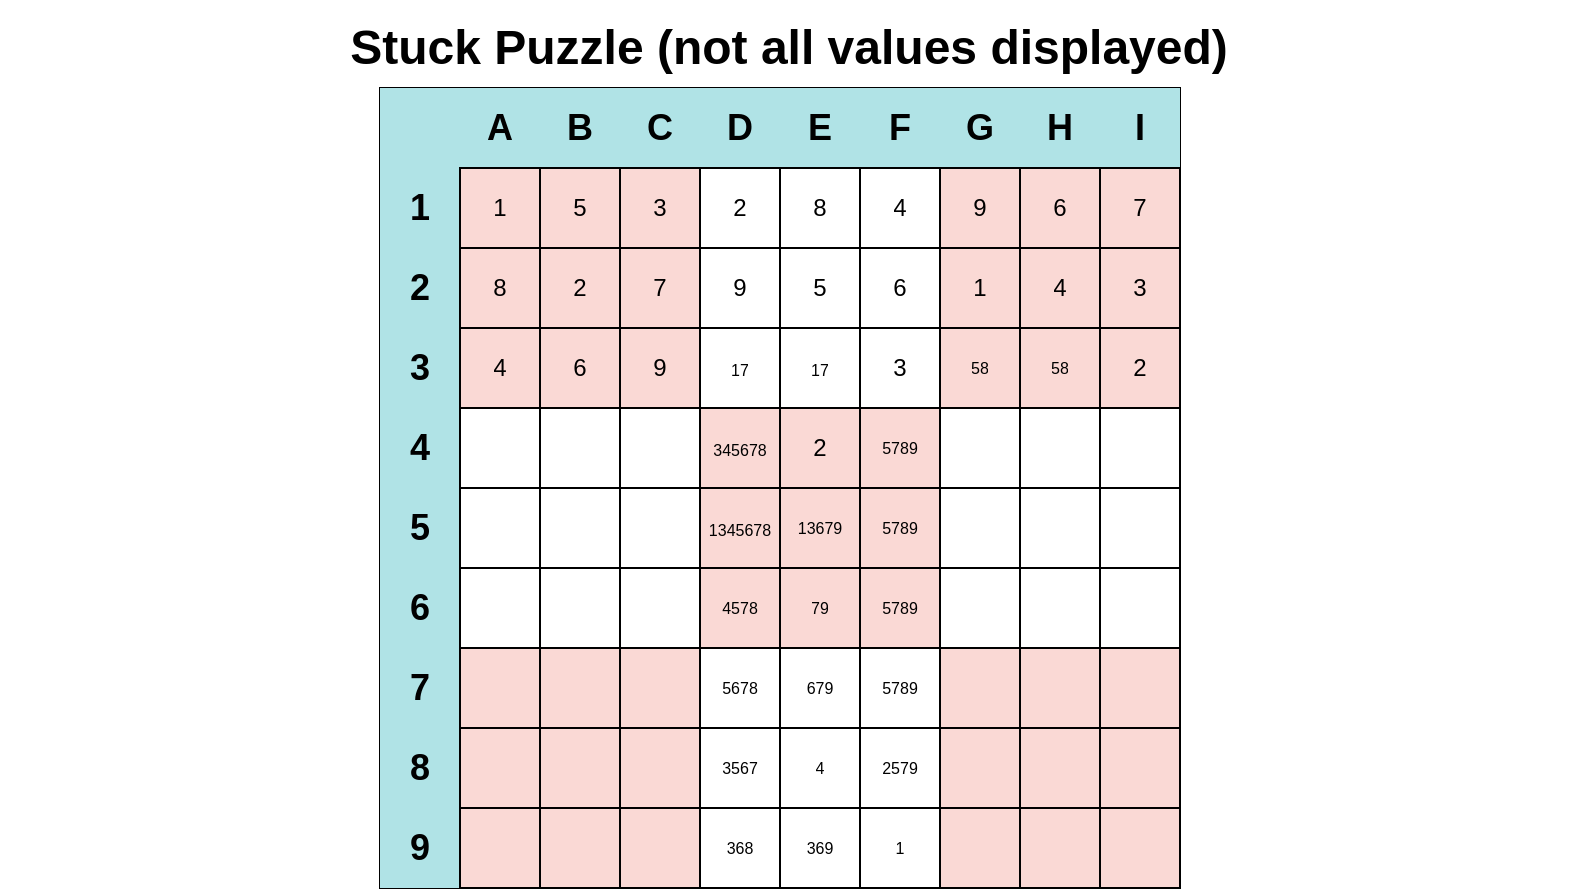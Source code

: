 <mxfile version="14.2.7" type="github">
  <diagram name="Page-1" id="bd83a815-5ea8-2e97-e5ec-87c9f400f2fa">
    <mxGraphModel dx="3368.5" dy="1064" grid="0" gridSize="10" guides="1" tooltips="1" connect="1" arrows="1" fold="1" page="1" pageScale="1.5" pageWidth="1169" pageHeight="826" background="#ffffff" math="0" shadow="0">
      <root>
        <mxCell id="0" style=";html=1;" />
        <mxCell id="1" style=";html=1;" parent="0" />
        <mxCell id="1516e18e63f93b96-3" value="Stuck Puzzle (not all values displayed)" style="text;strokeColor=none;fillColor=none;html=1;fontSize=24;fontStyle=1;verticalAlign=middle;align=center;rounded=0;shadow=1;" parent="1" vertex="1">
          <mxGeometry x="-148" y="73" width="780" height="40" as="geometry" />
        </mxCell>
        <mxCell id="Im4FhcCXqjplq8VreH-y-1" value="" style="shape=table;html=1;whiteSpace=wrap;startSize=0;container=1;collapsible=0;childLayout=tableLayout;aspect=fixed;rowLines=1;columnLines=1;" vertex="1" parent="1">
          <mxGeometry x="38" y="113" width="400" height="400" as="geometry" />
        </mxCell>
        <mxCell id="Im4FhcCXqjplq8VreH-y-2" value="" style="shape=partialRectangle;html=1;whiteSpace=wrap;collapsible=0;dropTarget=0;pointerEvents=0;fillColor=none;top=0;left=0;bottom=0;right=0;points=[[0,0.5],[1,0.5]];portConstraint=eastwest;" vertex="1" parent="Im4FhcCXqjplq8VreH-y-1">
          <mxGeometry width="400" height="40" as="geometry" />
        </mxCell>
        <mxCell id="Im4FhcCXqjplq8VreH-y-3" value="" style="shape=partialRectangle;html=1;whiteSpace=wrap;connectable=0;overflow=hidden;fillColor=#b0e3e6;top=0;left=0;bottom=0;right=0;strokeColor=#0e8088;fontStyle=1;fontSize=18;" vertex="1" parent="Im4FhcCXqjplq8VreH-y-2">
          <mxGeometry width="40" height="40" as="geometry" />
        </mxCell>
        <mxCell id="Im4FhcCXqjplq8VreH-y-4" value="A" style="shape=partialRectangle;html=1;whiteSpace=wrap;connectable=0;overflow=hidden;fillColor=#b0e3e6;top=0;left=0;bottom=0;right=0;strokeColor=#0e8088;fontStyle=1;fontSize=18;" vertex="1" parent="Im4FhcCXqjplq8VreH-y-2">
          <mxGeometry x="40" width="40" height="40" as="geometry" />
        </mxCell>
        <mxCell id="Im4FhcCXqjplq8VreH-y-5" value="B" style="shape=partialRectangle;html=1;whiteSpace=wrap;connectable=0;overflow=hidden;fillColor=#b0e3e6;top=0;left=0;bottom=0;right=0;strokeColor=#0e8088;fontStyle=1;fontSize=18;" vertex="1" parent="Im4FhcCXqjplq8VreH-y-2">
          <mxGeometry x="80" width="40" height="40" as="geometry" />
        </mxCell>
        <mxCell id="Im4FhcCXqjplq8VreH-y-6" value="C" style="shape=partialRectangle;html=1;whiteSpace=wrap;connectable=0;overflow=hidden;fillColor=#b0e3e6;top=0;left=0;bottom=0;right=0;strokeColor=#0e8088;fontStyle=1;fontSize=18;" vertex="1" parent="Im4FhcCXqjplq8VreH-y-2">
          <mxGeometry x="120" width="40" height="40" as="geometry" />
        </mxCell>
        <mxCell id="Im4FhcCXqjplq8VreH-y-7" value="D" style="shape=partialRectangle;html=1;whiteSpace=wrap;connectable=0;overflow=hidden;fillColor=#b0e3e6;top=0;left=0;bottom=0;right=0;strokeColor=#0e8088;fontStyle=1;fontSize=18;" vertex="1" parent="Im4FhcCXqjplq8VreH-y-2">
          <mxGeometry x="160" width="40" height="40" as="geometry" />
        </mxCell>
        <mxCell id="Im4FhcCXqjplq8VreH-y-8" value="E" style="shape=partialRectangle;html=1;whiteSpace=wrap;connectable=0;overflow=hidden;fillColor=#b0e3e6;top=0;left=0;bottom=0;right=0;strokeColor=#0e8088;fontStyle=1;fontSize=18;" vertex="1" parent="Im4FhcCXqjplq8VreH-y-2">
          <mxGeometry x="200" width="40" height="40" as="geometry" />
        </mxCell>
        <mxCell id="Im4FhcCXqjplq8VreH-y-9" value="F" style="shape=partialRectangle;html=1;whiteSpace=wrap;connectable=0;overflow=hidden;fillColor=#b0e3e6;top=0;left=0;bottom=0;right=0;strokeColor=#0e8088;fontStyle=1;fontSize=18;" vertex="1" parent="Im4FhcCXqjplq8VreH-y-2">
          <mxGeometry x="240" width="40" height="40" as="geometry" />
        </mxCell>
        <mxCell id="Im4FhcCXqjplq8VreH-y-10" value="G" style="shape=partialRectangle;html=1;whiteSpace=wrap;connectable=0;overflow=hidden;fillColor=#b0e3e6;top=0;left=0;bottom=0;right=0;strokeColor=#0e8088;fontStyle=1;fontSize=18;" vertex="1" parent="Im4FhcCXqjplq8VreH-y-2">
          <mxGeometry x="280" width="40" height="40" as="geometry" />
        </mxCell>
        <mxCell id="Im4FhcCXqjplq8VreH-y-11" value="H" style="shape=partialRectangle;html=1;whiteSpace=wrap;connectable=0;overflow=hidden;fillColor=#b0e3e6;top=0;left=0;bottom=0;right=0;strokeColor=#0e8088;fontStyle=1;fontSize=18;" vertex="1" parent="Im4FhcCXqjplq8VreH-y-2">
          <mxGeometry x="320" width="40" height="40" as="geometry" />
        </mxCell>
        <mxCell id="Im4FhcCXqjplq8VreH-y-12" value="I" style="shape=partialRectangle;html=1;whiteSpace=wrap;connectable=0;overflow=hidden;fillColor=#b0e3e6;top=0;left=0;bottom=0;right=0;strokeColor=#0e8088;fontStyle=1;fontSize=18;" vertex="1" parent="Im4FhcCXqjplq8VreH-y-2">
          <mxGeometry x="360" width="40" height="40" as="geometry" />
        </mxCell>
        <mxCell id="Im4FhcCXqjplq8VreH-y-13" value="" style="shape=partialRectangle;html=1;whiteSpace=wrap;collapsible=0;dropTarget=0;pointerEvents=0;fillColor=none;top=0;left=0;bottom=0;right=0;points=[[0,0.5],[1,0.5]];portConstraint=eastwest;" vertex="1" parent="Im4FhcCXqjplq8VreH-y-1">
          <mxGeometry y="40" width="400" height="40" as="geometry" />
        </mxCell>
        <mxCell id="Im4FhcCXqjplq8VreH-y-14" value="1" style="shape=partialRectangle;html=1;whiteSpace=wrap;connectable=0;overflow=hidden;fillColor=#b0e3e6;top=0;left=0;bottom=0;right=0;strokeColor=#0e8088;fontStyle=1;fontSize=18;" vertex="1" parent="Im4FhcCXqjplq8VreH-y-13">
          <mxGeometry width="40" height="40" as="geometry" />
        </mxCell>
        <mxCell id="Im4FhcCXqjplq8VreH-y-15" value="1" style="shape=partialRectangle;html=1;whiteSpace=wrap;connectable=0;overflow=hidden;fillColor=#fad9d5;top=1;left=1;bottom=1;right=1;" vertex="1" parent="Im4FhcCXqjplq8VreH-y-13">
          <mxGeometry x="40" width="40" height="40" as="geometry" />
        </mxCell>
        <mxCell id="Im4FhcCXqjplq8VreH-y-16" value="5" style="shape=partialRectangle;html=1;whiteSpace=wrap;connectable=0;overflow=hidden;fillColor=#fad9d5;top=1;left=1;bottom=1;right=1;" vertex="1" parent="Im4FhcCXqjplq8VreH-y-13">
          <mxGeometry x="80" width="40" height="40" as="geometry" />
        </mxCell>
        <mxCell id="Im4FhcCXqjplq8VreH-y-17" value="3" style="shape=partialRectangle;html=1;whiteSpace=wrap;connectable=0;overflow=hidden;fillColor=#fad9d5;top=1;left=1;bottom=1;right=1;" vertex="1" parent="Im4FhcCXqjplq8VreH-y-13">
          <mxGeometry x="120" width="40" height="40" as="geometry" />
        </mxCell>
        <mxCell id="Im4FhcCXqjplq8VreH-y-18" value="2" style="shape=partialRectangle;html=1;whiteSpace=wrap;connectable=0;overflow=hidden;fillColor=none;top=1;left=1;bottom=1;right=1;" vertex="1" parent="Im4FhcCXqjplq8VreH-y-13">
          <mxGeometry x="160" width="40" height="40" as="geometry" />
        </mxCell>
        <mxCell id="Im4FhcCXqjplq8VreH-y-19" value="8" style="shape=partialRectangle;html=1;whiteSpace=wrap;connectable=0;overflow=hidden;fillColor=none;top=1;left=1;bottom=1;right=1;" vertex="1" parent="Im4FhcCXqjplq8VreH-y-13">
          <mxGeometry x="200" width="40" height="40" as="geometry" />
        </mxCell>
        <mxCell id="Im4FhcCXqjplq8VreH-y-20" value="4" style="shape=partialRectangle;html=1;whiteSpace=wrap;connectable=0;overflow=hidden;fillColor=none;top=1;left=1;bottom=1;right=1;" vertex="1" parent="Im4FhcCXqjplq8VreH-y-13">
          <mxGeometry x="240" width="40" height="40" as="geometry" />
        </mxCell>
        <mxCell id="Im4FhcCXqjplq8VreH-y-21" value="9" style="shape=partialRectangle;html=1;whiteSpace=wrap;connectable=0;overflow=hidden;fillColor=#fad9d5;top=1;left=1;bottom=1;right=1;perimeterSpacing=2;" vertex="1" parent="Im4FhcCXqjplq8VreH-y-13">
          <mxGeometry x="280" width="40" height="40" as="geometry" />
        </mxCell>
        <mxCell id="Im4FhcCXqjplq8VreH-y-22" value="6" style="shape=partialRectangle;html=1;whiteSpace=wrap;connectable=0;overflow=hidden;fillColor=#fad9d5;top=1;left=1;bottom=1;right=1;" vertex="1" parent="Im4FhcCXqjplq8VreH-y-13">
          <mxGeometry x="320" width="40" height="40" as="geometry" />
        </mxCell>
        <mxCell id="Im4FhcCXqjplq8VreH-y-23" value="7" style="shape=partialRectangle;html=1;whiteSpace=wrap;connectable=0;overflow=hidden;fillColor=#fad9d5;top=1;left=1;bottom=1;right=1;" vertex="1" parent="Im4FhcCXqjplq8VreH-y-13">
          <mxGeometry x="360" width="40" height="40" as="geometry" />
        </mxCell>
        <mxCell id="Im4FhcCXqjplq8VreH-y-24" value="" style="shape=partialRectangle;html=1;whiteSpace=wrap;collapsible=0;dropTarget=0;pointerEvents=0;fillColor=none;top=0;left=0;bottom=0;right=0;points=[[0,0.5],[1,0.5]];portConstraint=eastwest;" vertex="1" parent="Im4FhcCXqjplq8VreH-y-1">
          <mxGeometry y="80" width="400" height="40" as="geometry" />
        </mxCell>
        <mxCell id="Im4FhcCXqjplq8VreH-y-25" value="2" style="shape=partialRectangle;html=1;whiteSpace=wrap;connectable=0;overflow=hidden;fillColor=#b0e3e6;top=0;left=0;bottom=0;right=0;strokeColor=#0e8088;fontStyle=1;fontSize=18;" vertex="1" parent="Im4FhcCXqjplq8VreH-y-24">
          <mxGeometry width="40" height="40" as="geometry" />
        </mxCell>
        <mxCell id="Im4FhcCXqjplq8VreH-y-26" value="8" style="shape=partialRectangle;html=1;whiteSpace=wrap;connectable=0;overflow=hidden;fillColor=#fad9d5;top=1;left=1;bottom=1;right=1;" vertex="1" parent="Im4FhcCXqjplq8VreH-y-24">
          <mxGeometry x="40" width="40" height="40" as="geometry" />
        </mxCell>
        <mxCell id="Im4FhcCXqjplq8VreH-y-27" value="2" style="shape=partialRectangle;html=1;whiteSpace=wrap;connectable=0;overflow=hidden;fillColor=#fad9d5;top=1;left=1;bottom=1;right=1;" vertex="1" parent="Im4FhcCXqjplq8VreH-y-24">
          <mxGeometry x="80" width="40" height="40" as="geometry" />
        </mxCell>
        <mxCell id="Im4FhcCXqjplq8VreH-y-28" value="7" style="shape=partialRectangle;html=1;whiteSpace=wrap;connectable=0;overflow=hidden;fillColor=#fad9d5;top=1;left=1;bottom=1;right=1;" vertex="1" parent="Im4FhcCXqjplq8VreH-y-24">
          <mxGeometry x="120" width="40" height="40" as="geometry" />
        </mxCell>
        <mxCell id="Im4FhcCXqjplq8VreH-y-29" value="9" style="shape=partialRectangle;html=1;whiteSpace=wrap;connectable=0;overflow=hidden;fillColor=none;top=1;left=1;bottom=1;right=1;" vertex="1" parent="Im4FhcCXqjplq8VreH-y-24">
          <mxGeometry x="160" width="40" height="40" as="geometry" />
        </mxCell>
        <mxCell id="Im4FhcCXqjplq8VreH-y-30" value="5" style="shape=partialRectangle;html=1;whiteSpace=wrap;connectable=0;overflow=hidden;fillColor=none;top=1;left=1;bottom=1;right=1;" vertex="1" parent="Im4FhcCXqjplq8VreH-y-24">
          <mxGeometry x="200" width="40" height="40" as="geometry" />
        </mxCell>
        <mxCell id="Im4FhcCXqjplq8VreH-y-31" value="6" style="shape=partialRectangle;html=1;whiteSpace=wrap;connectable=0;overflow=hidden;fillColor=none;top=1;left=1;bottom=1;right=1;" vertex="1" parent="Im4FhcCXqjplq8VreH-y-24">
          <mxGeometry x="240" width="40" height="40" as="geometry" />
        </mxCell>
        <mxCell id="Im4FhcCXqjplq8VreH-y-32" value="1" style="shape=partialRectangle;html=1;whiteSpace=wrap;connectable=0;overflow=hidden;fillColor=#fad9d5;top=1;left=1;bottom=1;right=1;" vertex="1" parent="Im4FhcCXqjplq8VreH-y-24">
          <mxGeometry x="280" width="40" height="40" as="geometry" />
        </mxCell>
        <mxCell id="Im4FhcCXqjplq8VreH-y-33" value="4" style="shape=partialRectangle;html=1;whiteSpace=wrap;connectable=0;overflow=hidden;fillColor=#fad9d5;top=1;left=1;bottom=1;right=1;" vertex="1" parent="Im4FhcCXqjplq8VreH-y-24">
          <mxGeometry x="320" width="40" height="40" as="geometry" />
        </mxCell>
        <mxCell id="Im4FhcCXqjplq8VreH-y-34" value="3" style="shape=partialRectangle;html=1;whiteSpace=wrap;connectable=0;overflow=hidden;fillColor=#fad9d5;top=1;left=1;bottom=1;right=1;" vertex="1" parent="Im4FhcCXqjplq8VreH-y-24">
          <mxGeometry x="360" width="40" height="40" as="geometry" />
        </mxCell>
        <mxCell id="Im4FhcCXqjplq8VreH-y-35" value="" style="shape=partialRectangle;html=1;whiteSpace=wrap;collapsible=0;dropTarget=0;pointerEvents=0;fillColor=none;top=0;left=0;bottom=0;right=0;points=[[0,0.5],[1,0.5]];portConstraint=eastwest;" vertex="1" parent="Im4FhcCXqjplq8VreH-y-1">
          <mxGeometry y="120" width="400" height="40" as="geometry" />
        </mxCell>
        <mxCell id="Im4FhcCXqjplq8VreH-y-36" value="3" style="shape=partialRectangle;html=1;whiteSpace=wrap;connectable=0;overflow=hidden;fillColor=#b0e3e6;top=0;left=0;bottom=0;right=0;strokeColor=#0e8088;fontStyle=1;fontSize=18;" vertex="1" parent="Im4FhcCXqjplq8VreH-y-35">
          <mxGeometry width="40" height="40" as="geometry" />
        </mxCell>
        <mxCell id="Im4FhcCXqjplq8VreH-y-37" value="4" style="shape=partialRectangle;html=1;whiteSpace=wrap;connectable=0;overflow=hidden;fillColor=#fad9d5;top=1;left=1;bottom=1;right=1;" vertex="1" parent="Im4FhcCXqjplq8VreH-y-35">
          <mxGeometry x="40" width="40" height="40" as="geometry" />
        </mxCell>
        <mxCell id="Im4FhcCXqjplq8VreH-y-38" value="6" style="shape=partialRectangle;html=1;whiteSpace=wrap;connectable=0;overflow=hidden;fillColor=#fad9d5;top=1;left=1;bottom=1;right=1;" vertex="1" parent="Im4FhcCXqjplq8VreH-y-35">
          <mxGeometry x="80" width="40" height="40" as="geometry" />
        </mxCell>
        <mxCell id="Im4FhcCXqjplq8VreH-y-39" value="9" style="shape=partialRectangle;html=1;whiteSpace=wrap;connectable=0;overflow=hidden;fillColor=#fad9d5;top=1;left=1;bottom=1;right=1;" vertex="1" parent="Im4FhcCXqjplq8VreH-y-35">
          <mxGeometry x="120" width="40" height="40" as="geometry" />
        </mxCell>
        <mxCell id="Im4FhcCXqjplq8VreH-y-40" value="&lt;font style=&quot;font-size: 8px&quot;&gt;17&lt;/font&gt;" style="shape=partialRectangle;html=1;whiteSpace=wrap;connectable=0;overflow=hidden;fillColor=none;top=1;left=1;bottom=1;right=1;" vertex="1" parent="Im4FhcCXqjplq8VreH-y-35">
          <mxGeometry x="160" width="40" height="40" as="geometry" />
        </mxCell>
        <mxCell id="Im4FhcCXqjplq8VreH-y-41" value="&lt;font style=&quot;font-size: 8px&quot;&gt;17&lt;/font&gt;" style="shape=partialRectangle;html=1;whiteSpace=wrap;connectable=0;overflow=hidden;fillColor=none;top=1;left=1;bottom=1;right=1;" vertex="1" parent="Im4FhcCXqjplq8VreH-y-35">
          <mxGeometry x="200" width="40" height="40" as="geometry" />
        </mxCell>
        <mxCell id="Im4FhcCXqjplq8VreH-y-42" value="3" style="shape=partialRectangle;html=1;whiteSpace=wrap;connectable=0;overflow=hidden;fillColor=none;top=1;left=1;bottom=1;right=1;" vertex="1" parent="Im4FhcCXqjplq8VreH-y-35">
          <mxGeometry x="240" width="40" height="40" as="geometry" />
        </mxCell>
        <mxCell id="Im4FhcCXqjplq8VreH-y-43" value="58" style="shape=partialRectangle;html=1;whiteSpace=wrap;connectable=0;overflow=hidden;fillColor=#fad9d5;top=1;left=1;bottom=1;right=1;fontSize=8;" vertex="1" parent="Im4FhcCXqjplq8VreH-y-35">
          <mxGeometry x="280" width="40" height="40" as="geometry" />
        </mxCell>
        <mxCell id="Im4FhcCXqjplq8VreH-y-44" value="58" style="shape=partialRectangle;html=1;whiteSpace=wrap;connectable=0;overflow=hidden;fillColor=#fad9d5;top=1;left=1;bottom=1;right=1;fontSize=8;" vertex="1" parent="Im4FhcCXqjplq8VreH-y-35">
          <mxGeometry x="320" width="40" height="40" as="geometry" />
        </mxCell>
        <mxCell id="Im4FhcCXqjplq8VreH-y-45" value="2" style="shape=partialRectangle;html=1;whiteSpace=wrap;connectable=0;overflow=hidden;fillColor=#fad9d5;top=1;left=1;bottom=1;right=1;" vertex="1" parent="Im4FhcCXqjplq8VreH-y-35">
          <mxGeometry x="360" width="40" height="40" as="geometry" />
        </mxCell>
        <mxCell id="Im4FhcCXqjplq8VreH-y-46" value="" style="shape=partialRectangle;html=1;whiteSpace=wrap;collapsible=0;dropTarget=0;pointerEvents=0;fillColor=none;top=0;left=0;bottom=0;right=0;points=[[0,0.5],[1,0.5]];portConstraint=eastwest;" vertex="1" parent="Im4FhcCXqjplq8VreH-y-1">
          <mxGeometry y="160" width="400" height="40" as="geometry" />
        </mxCell>
        <mxCell id="Im4FhcCXqjplq8VreH-y-47" value="4" style="shape=partialRectangle;html=1;whiteSpace=wrap;connectable=0;overflow=hidden;fillColor=#b0e3e6;top=0;left=0;bottom=0;right=0;strokeColor=#0e8088;fontStyle=1;fontSize=18;" vertex="1" parent="Im4FhcCXqjplq8VreH-y-46">
          <mxGeometry width="40" height="40" as="geometry" />
        </mxCell>
        <mxCell id="Im4FhcCXqjplq8VreH-y-48" value="" style="shape=partialRectangle;html=1;whiteSpace=wrap;connectable=0;overflow=hidden;fillColor=none;top=1;left=1;bottom=1;right=1;" vertex="1" parent="Im4FhcCXqjplq8VreH-y-46">
          <mxGeometry x="40" width="40" height="40" as="geometry" />
        </mxCell>
        <mxCell id="Im4FhcCXqjplq8VreH-y-49" value="" style="shape=partialRectangle;html=1;whiteSpace=wrap;connectable=0;overflow=hidden;fillColor=none;top=1;left=1;bottom=1;right=1;" vertex="1" parent="Im4FhcCXqjplq8VreH-y-46">
          <mxGeometry x="80" width="40" height="40" as="geometry" />
        </mxCell>
        <mxCell id="Im4FhcCXqjplq8VreH-y-50" value="" style="shape=partialRectangle;html=1;whiteSpace=wrap;connectable=0;overflow=hidden;fillColor=none;top=1;left=1;bottom=1;right=1;" vertex="1" parent="Im4FhcCXqjplq8VreH-y-46">
          <mxGeometry x="120" width="40" height="40" as="geometry" />
        </mxCell>
        <mxCell id="Im4FhcCXqjplq8VreH-y-51" value="&lt;font style=&quot;font-size: 8px&quot;&gt;345678&lt;/font&gt;" style="shape=partialRectangle;html=1;whiteSpace=wrap;connectable=0;overflow=hidden;fillColor=#fad9d5;top=1;left=1;bottom=1;right=1;" vertex="1" parent="Im4FhcCXqjplq8VreH-y-46">
          <mxGeometry x="160" width="40" height="40" as="geometry" />
        </mxCell>
        <mxCell id="Im4FhcCXqjplq8VreH-y-52" value="2" style="shape=partialRectangle;html=1;whiteSpace=wrap;connectable=0;overflow=hidden;fillColor=#fad9d5;top=1;left=1;bottom=1;right=1;" vertex="1" parent="Im4FhcCXqjplq8VreH-y-46">
          <mxGeometry x="200" width="40" height="40" as="geometry" />
        </mxCell>
        <mxCell id="Im4FhcCXqjplq8VreH-y-53" value="5789" style="shape=partialRectangle;html=1;whiteSpace=wrap;connectable=0;overflow=hidden;fillColor=#fad9d5;top=1;left=1;bottom=1;right=1;fontSize=8;" vertex="1" parent="Im4FhcCXqjplq8VreH-y-46">
          <mxGeometry x="240" width="40" height="40" as="geometry" />
        </mxCell>
        <mxCell id="Im4FhcCXqjplq8VreH-y-54" value="" style="shape=partialRectangle;html=1;whiteSpace=wrap;connectable=0;overflow=hidden;fillColor=none;top=1;left=1;bottom=1;right=1;" vertex="1" parent="Im4FhcCXqjplq8VreH-y-46">
          <mxGeometry x="280" width="40" height="40" as="geometry" />
        </mxCell>
        <mxCell id="Im4FhcCXqjplq8VreH-y-55" value="" style="shape=partialRectangle;html=1;whiteSpace=wrap;connectable=0;overflow=hidden;fillColor=none;top=1;left=1;bottom=1;right=1;" vertex="1" parent="Im4FhcCXqjplq8VreH-y-46">
          <mxGeometry x="320" width="40" height="40" as="geometry" />
        </mxCell>
        <mxCell id="Im4FhcCXqjplq8VreH-y-56" value="" style="shape=partialRectangle;html=1;whiteSpace=wrap;connectable=0;overflow=hidden;fillColor=none;top=1;left=1;bottom=1;right=1;" vertex="1" parent="Im4FhcCXqjplq8VreH-y-46">
          <mxGeometry x="360" width="40" height="40" as="geometry" />
        </mxCell>
        <mxCell id="Im4FhcCXqjplq8VreH-y-57" value="" style="shape=partialRectangle;html=1;whiteSpace=wrap;collapsible=0;dropTarget=0;pointerEvents=0;fillColor=none;top=0;left=0;bottom=0;right=0;points=[[0,0.5],[1,0.5]];portConstraint=eastwest;" vertex="1" parent="Im4FhcCXqjplq8VreH-y-1">
          <mxGeometry y="200" width="400" height="40" as="geometry" />
        </mxCell>
        <mxCell id="Im4FhcCXqjplq8VreH-y-58" value="5" style="shape=partialRectangle;html=1;whiteSpace=wrap;connectable=0;overflow=hidden;fillColor=#b0e3e6;top=0;left=0;bottom=0;right=0;strokeColor=#0e8088;fontStyle=1;fontSize=18;" vertex="1" parent="Im4FhcCXqjplq8VreH-y-57">
          <mxGeometry width="40" height="40" as="geometry" />
        </mxCell>
        <mxCell id="Im4FhcCXqjplq8VreH-y-59" value="" style="shape=partialRectangle;html=1;whiteSpace=wrap;connectable=0;overflow=hidden;fillColor=none;top=1;left=1;bottom=1;right=1;" vertex="1" parent="Im4FhcCXqjplq8VreH-y-57">
          <mxGeometry x="40" width="40" height="40" as="geometry" />
        </mxCell>
        <mxCell id="Im4FhcCXqjplq8VreH-y-60" value="" style="shape=partialRectangle;html=1;whiteSpace=wrap;connectable=0;overflow=hidden;fillColor=none;top=1;left=1;bottom=1;right=1;" vertex="1" parent="Im4FhcCXqjplq8VreH-y-57">
          <mxGeometry x="80" width="40" height="40" as="geometry" />
        </mxCell>
        <mxCell id="Im4FhcCXqjplq8VreH-y-61" value="" style="shape=partialRectangle;html=1;whiteSpace=wrap;connectable=0;overflow=hidden;fillColor=none;top=1;left=1;bottom=1;right=1;" vertex="1" parent="Im4FhcCXqjplq8VreH-y-57">
          <mxGeometry x="120" width="40" height="40" as="geometry" />
        </mxCell>
        <mxCell id="Im4FhcCXqjplq8VreH-y-62" value="&lt;font style=&quot;font-size: 8px&quot;&gt;1345678&lt;/font&gt;" style="shape=partialRectangle;html=1;whiteSpace=wrap;connectable=0;overflow=hidden;fillColor=#fad9d5;top=1;left=1;bottom=1;right=1;" vertex="1" parent="Im4FhcCXqjplq8VreH-y-57">
          <mxGeometry x="160" width="40" height="40" as="geometry" />
        </mxCell>
        <mxCell id="Im4FhcCXqjplq8VreH-y-63" value="13679" style="shape=partialRectangle;html=1;whiteSpace=wrap;connectable=0;overflow=hidden;fillColor=#fad9d5;top=1;left=1;bottom=1;right=1;fontSize=8;" vertex="1" parent="Im4FhcCXqjplq8VreH-y-57">
          <mxGeometry x="200" width="40" height="40" as="geometry" />
        </mxCell>
        <mxCell id="Im4FhcCXqjplq8VreH-y-64" value="&lt;span style=&quot;font-size: 8px;&quot;&gt;5789&lt;/span&gt;" style="shape=partialRectangle;html=1;whiteSpace=wrap;connectable=0;overflow=hidden;fillColor=#fad9d5;top=1;left=1;bottom=1;right=1;fontSize=8;" vertex="1" parent="Im4FhcCXqjplq8VreH-y-57">
          <mxGeometry x="240" width="40" height="40" as="geometry" />
        </mxCell>
        <mxCell id="Im4FhcCXqjplq8VreH-y-65" value="" style="shape=partialRectangle;html=1;whiteSpace=wrap;connectable=0;overflow=hidden;fillColor=none;top=1;left=1;bottom=1;right=1;" vertex="1" parent="Im4FhcCXqjplq8VreH-y-57">
          <mxGeometry x="280" width="40" height="40" as="geometry" />
        </mxCell>
        <mxCell id="Im4FhcCXqjplq8VreH-y-66" value="" style="shape=partialRectangle;html=1;whiteSpace=wrap;connectable=0;overflow=hidden;fillColor=none;top=1;left=1;bottom=1;right=1;" vertex="1" parent="Im4FhcCXqjplq8VreH-y-57">
          <mxGeometry x="320" width="40" height="40" as="geometry" />
        </mxCell>
        <mxCell id="Im4FhcCXqjplq8VreH-y-67" value="" style="shape=partialRectangle;html=1;whiteSpace=wrap;connectable=0;overflow=hidden;fillColor=none;top=1;left=1;bottom=1;right=1;" vertex="1" parent="Im4FhcCXqjplq8VreH-y-57">
          <mxGeometry x="360" width="40" height="40" as="geometry" />
        </mxCell>
        <mxCell id="Im4FhcCXqjplq8VreH-y-68" value="" style="shape=partialRectangle;html=1;whiteSpace=wrap;collapsible=0;dropTarget=0;pointerEvents=0;fillColor=none;top=0;left=0;bottom=0;right=0;points=[[0,0.5],[1,0.5]];portConstraint=eastwest;" vertex="1" parent="Im4FhcCXqjplq8VreH-y-1">
          <mxGeometry y="240" width="400" height="40" as="geometry" />
        </mxCell>
        <mxCell id="Im4FhcCXqjplq8VreH-y-69" value="6" style="shape=partialRectangle;html=1;whiteSpace=wrap;connectable=0;overflow=hidden;fillColor=#b0e3e6;top=0;left=0;bottom=0;right=0;strokeColor=#0e8088;fontStyle=1;fontSize=18;" vertex="1" parent="Im4FhcCXqjplq8VreH-y-68">
          <mxGeometry width="40" height="40" as="geometry" />
        </mxCell>
        <mxCell id="Im4FhcCXqjplq8VreH-y-70" value="" style="shape=partialRectangle;html=1;whiteSpace=wrap;connectable=0;overflow=hidden;fillColor=none;top=1;left=1;bottom=1;right=1;" vertex="1" parent="Im4FhcCXqjplq8VreH-y-68">
          <mxGeometry x="40" width="40" height="40" as="geometry" />
        </mxCell>
        <mxCell id="Im4FhcCXqjplq8VreH-y-71" value="" style="shape=partialRectangle;html=1;whiteSpace=wrap;connectable=0;overflow=hidden;fillColor=none;top=1;left=1;bottom=1;right=1;" vertex="1" parent="Im4FhcCXqjplq8VreH-y-68">
          <mxGeometry x="80" width="40" height="40" as="geometry" />
        </mxCell>
        <mxCell id="Im4FhcCXqjplq8VreH-y-72" value="" style="shape=partialRectangle;html=1;whiteSpace=wrap;connectable=0;overflow=hidden;fillColor=none;top=1;left=1;bottom=1;right=1;" vertex="1" parent="Im4FhcCXqjplq8VreH-y-68">
          <mxGeometry x="120" width="40" height="40" as="geometry" />
        </mxCell>
        <mxCell id="Im4FhcCXqjplq8VreH-y-73" value="4578" style="shape=partialRectangle;html=1;whiteSpace=wrap;connectable=0;overflow=hidden;fillColor=#fad9d5;top=1;left=1;bottom=1;right=1;fontSize=8;" vertex="1" parent="Im4FhcCXqjplq8VreH-y-68">
          <mxGeometry x="160" width="40" height="40" as="geometry" />
        </mxCell>
        <mxCell id="Im4FhcCXqjplq8VreH-y-74" value="79" style="shape=partialRectangle;html=1;whiteSpace=wrap;connectable=0;overflow=hidden;fillColor=#fad9d5;top=1;left=1;bottom=1;right=1;fontSize=8;" vertex="1" parent="Im4FhcCXqjplq8VreH-y-68">
          <mxGeometry x="200" width="40" height="40" as="geometry" />
        </mxCell>
        <mxCell id="Im4FhcCXqjplq8VreH-y-75" value="&lt;span style=&quot;font-size: 8px;&quot;&gt;5789&lt;/span&gt;" style="shape=partialRectangle;html=1;whiteSpace=wrap;connectable=0;overflow=hidden;fillColor=#fad9d5;top=1;left=1;bottom=1;right=1;fontSize=8;" vertex="1" parent="Im4FhcCXqjplq8VreH-y-68">
          <mxGeometry x="240" width="40" height="40" as="geometry" />
        </mxCell>
        <mxCell id="Im4FhcCXqjplq8VreH-y-76" value="" style="shape=partialRectangle;html=1;whiteSpace=wrap;connectable=0;overflow=hidden;fillColor=none;top=1;left=1;bottom=1;right=1;" vertex="1" parent="Im4FhcCXqjplq8VreH-y-68">
          <mxGeometry x="280" width="40" height="40" as="geometry" />
        </mxCell>
        <mxCell id="Im4FhcCXqjplq8VreH-y-77" value="" style="shape=partialRectangle;html=1;whiteSpace=wrap;connectable=0;overflow=hidden;fillColor=none;top=1;left=1;bottom=1;right=1;" vertex="1" parent="Im4FhcCXqjplq8VreH-y-68">
          <mxGeometry x="320" width="40" height="40" as="geometry" />
        </mxCell>
        <mxCell id="Im4FhcCXqjplq8VreH-y-78" value="" style="shape=partialRectangle;html=1;whiteSpace=wrap;connectable=0;overflow=hidden;fillColor=none;top=1;left=1;bottom=1;right=1;" vertex="1" parent="Im4FhcCXqjplq8VreH-y-68">
          <mxGeometry x="360" width="40" height="40" as="geometry" />
        </mxCell>
        <mxCell id="Im4FhcCXqjplq8VreH-y-79" value="" style="shape=partialRectangle;html=1;whiteSpace=wrap;collapsible=0;dropTarget=0;pointerEvents=0;fillColor=none;top=0;left=0;bottom=0;right=0;points=[[0,0.5],[1,0.5]];portConstraint=eastwest;" vertex="1" parent="Im4FhcCXqjplq8VreH-y-1">
          <mxGeometry y="280" width="400" height="40" as="geometry" />
        </mxCell>
        <mxCell id="Im4FhcCXqjplq8VreH-y-80" value="7" style="shape=partialRectangle;html=1;whiteSpace=wrap;connectable=0;overflow=hidden;fillColor=#b0e3e6;top=0;left=0;bottom=0;right=0;strokeColor=#0e8088;fontStyle=1;fontSize=18;" vertex="1" parent="Im4FhcCXqjplq8VreH-y-79">
          <mxGeometry width="40" height="40" as="geometry" />
        </mxCell>
        <mxCell id="Im4FhcCXqjplq8VreH-y-81" value="" style="shape=partialRectangle;html=1;whiteSpace=wrap;connectable=0;overflow=hidden;fillColor=#fad9d5;top=1;left=1;bottom=1;right=1;" vertex="1" parent="Im4FhcCXqjplq8VreH-y-79">
          <mxGeometry x="40" width="40" height="40" as="geometry" />
        </mxCell>
        <mxCell id="Im4FhcCXqjplq8VreH-y-82" value="" style="shape=partialRectangle;html=1;whiteSpace=wrap;connectable=0;overflow=hidden;fillColor=#fad9d5;top=1;left=1;bottom=1;right=1;" vertex="1" parent="Im4FhcCXqjplq8VreH-y-79">
          <mxGeometry x="80" width="40" height="40" as="geometry" />
        </mxCell>
        <mxCell id="Im4FhcCXqjplq8VreH-y-83" value="" style="shape=partialRectangle;html=1;whiteSpace=wrap;connectable=0;overflow=hidden;fillColor=#fad9d5;top=1;left=1;bottom=1;right=1;" vertex="1" parent="Im4FhcCXqjplq8VreH-y-79">
          <mxGeometry x="120" width="40" height="40" as="geometry" />
        </mxCell>
        <mxCell id="Im4FhcCXqjplq8VreH-y-84" value="5678" style="shape=partialRectangle;html=1;whiteSpace=wrap;connectable=0;overflow=hidden;fillColor=none;top=1;left=1;bottom=1;right=1;fontSize=8;" vertex="1" parent="Im4FhcCXqjplq8VreH-y-79">
          <mxGeometry x="160" width="40" height="40" as="geometry" />
        </mxCell>
        <mxCell id="Im4FhcCXqjplq8VreH-y-85" value="679" style="shape=partialRectangle;html=1;whiteSpace=wrap;connectable=0;overflow=hidden;fillColor=none;top=1;left=1;bottom=1;right=1;fontSize=8;" vertex="1" parent="Im4FhcCXqjplq8VreH-y-79">
          <mxGeometry x="200" width="40" height="40" as="geometry" />
        </mxCell>
        <mxCell id="Im4FhcCXqjplq8VreH-y-86" value="5789" style="shape=partialRectangle;html=1;whiteSpace=wrap;connectable=0;overflow=hidden;fillColor=none;top=1;left=1;bottom=1;right=1;fontSize=8;" vertex="1" parent="Im4FhcCXqjplq8VreH-y-79">
          <mxGeometry x="240" width="40" height="40" as="geometry" />
        </mxCell>
        <mxCell id="Im4FhcCXqjplq8VreH-y-87" value="" style="shape=partialRectangle;html=1;whiteSpace=wrap;connectable=0;overflow=hidden;fillColor=#fad9d5;top=1;left=1;bottom=1;right=1;" vertex="1" parent="Im4FhcCXqjplq8VreH-y-79">
          <mxGeometry x="280" width="40" height="40" as="geometry" />
        </mxCell>
        <mxCell id="Im4FhcCXqjplq8VreH-y-88" value="" style="shape=partialRectangle;html=1;whiteSpace=wrap;connectable=0;overflow=hidden;fillColor=#fad9d5;top=1;left=1;bottom=1;right=1;" vertex="1" parent="Im4FhcCXqjplq8VreH-y-79">
          <mxGeometry x="320" width="40" height="40" as="geometry" />
        </mxCell>
        <mxCell id="Im4FhcCXqjplq8VreH-y-89" value="" style="shape=partialRectangle;html=1;whiteSpace=wrap;connectable=0;overflow=hidden;fillColor=#fad9d5;top=1;left=1;bottom=1;right=1;" vertex="1" parent="Im4FhcCXqjplq8VreH-y-79">
          <mxGeometry x="360" width="40" height="40" as="geometry" />
        </mxCell>
        <mxCell id="Im4FhcCXqjplq8VreH-y-90" value="" style="shape=partialRectangle;html=1;whiteSpace=wrap;collapsible=0;dropTarget=0;pointerEvents=0;fillColor=none;top=0;left=0;bottom=0;right=0;points=[[0,0.5],[1,0.5]];portConstraint=eastwest;" vertex="1" parent="Im4FhcCXqjplq8VreH-y-1">
          <mxGeometry y="320" width="400" height="40" as="geometry" />
        </mxCell>
        <mxCell id="Im4FhcCXqjplq8VreH-y-91" value="8" style="shape=partialRectangle;html=1;whiteSpace=wrap;connectable=0;overflow=hidden;fillColor=#b0e3e6;top=0;left=0;bottom=0;right=0;strokeColor=#0e8088;fontStyle=1;fontSize=18;" vertex="1" parent="Im4FhcCXqjplq8VreH-y-90">
          <mxGeometry width="40" height="40" as="geometry" />
        </mxCell>
        <mxCell id="Im4FhcCXqjplq8VreH-y-92" value="" style="shape=partialRectangle;html=1;whiteSpace=wrap;connectable=0;overflow=hidden;fillColor=#fad9d5;top=1;left=1;bottom=1;right=1;" vertex="1" parent="Im4FhcCXqjplq8VreH-y-90">
          <mxGeometry x="40" width="40" height="40" as="geometry" />
        </mxCell>
        <mxCell id="Im4FhcCXqjplq8VreH-y-93" value="" style="shape=partialRectangle;html=1;whiteSpace=wrap;connectable=0;overflow=hidden;fillColor=#fad9d5;top=1;left=1;bottom=1;right=1;" vertex="1" parent="Im4FhcCXqjplq8VreH-y-90">
          <mxGeometry x="80" width="40" height="40" as="geometry" />
        </mxCell>
        <mxCell id="Im4FhcCXqjplq8VreH-y-94" value="" style="shape=partialRectangle;html=1;whiteSpace=wrap;connectable=0;overflow=hidden;fillColor=#fad9d5;top=1;left=1;bottom=1;right=1;" vertex="1" parent="Im4FhcCXqjplq8VreH-y-90">
          <mxGeometry x="120" width="40" height="40" as="geometry" />
        </mxCell>
        <mxCell id="Im4FhcCXqjplq8VreH-y-95" value="3567" style="shape=partialRectangle;html=1;whiteSpace=wrap;connectable=0;overflow=hidden;fillColor=none;top=1;left=1;bottom=1;right=1;fontSize=8;" vertex="1" parent="Im4FhcCXqjplq8VreH-y-90">
          <mxGeometry x="160" width="40" height="40" as="geometry" />
        </mxCell>
        <mxCell id="Im4FhcCXqjplq8VreH-y-96" value="4" style="shape=partialRectangle;html=1;whiteSpace=wrap;connectable=0;overflow=hidden;fillColor=none;top=1;left=1;bottom=1;right=1;fontSize=8;" vertex="1" parent="Im4FhcCXqjplq8VreH-y-90">
          <mxGeometry x="200" width="40" height="40" as="geometry" />
        </mxCell>
        <mxCell id="Im4FhcCXqjplq8VreH-y-97" value="2579" style="shape=partialRectangle;html=1;whiteSpace=wrap;connectable=0;overflow=hidden;fillColor=none;top=1;left=1;bottom=1;right=1;fontSize=8;" vertex="1" parent="Im4FhcCXqjplq8VreH-y-90">
          <mxGeometry x="240" width="40" height="40" as="geometry" />
        </mxCell>
        <mxCell id="Im4FhcCXqjplq8VreH-y-98" value="" style="shape=partialRectangle;html=1;whiteSpace=wrap;connectable=0;overflow=hidden;fillColor=#fad9d5;top=1;left=1;bottom=1;right=1;" vertex="1" parent="Im4FhcCXqjplq8VreH-y-90">
          <mxGeometry x="280" width="40" height="40" as="geometry" />
        </mxCell>
        <mxCell id="Im4FhcCXqjplq8VreH-y-99" value="" style="shape=partialRectangle;html=1;whiteSpace=wrap;connectable=0;overflow=hidden;fillColor=#fad9d5;top=1;left=1;bottom=1;right=1;" vertex="1" parent="Im4FhcCXqjplq8VreH-y-90">
          <mxGeometry x="320" width="40" height="40" as="geometry" />
        </mxCell>
        <mxCell id="Im4FhcCXqjplq8VreH-y-100" value="" style="shape=partialRectangle;html=1;whiteSpace=wrap;connectable=0;overflow=hidden;fillColor=#fad9d5;top=1;left=1;bottom=1;right=1;" vertex="1" parent="Im4FhcCXqjplq8VreH-y-90">
          <mxGeometry x="360" width="40" height="40" as="geometry" />
        </mxCell>
        <mxCell id="Im4FhcCXqjplq8VreH-y-101" value="" style="shape=partialRectangle;html=1;whiteSpace=wrap;collapsible=0;dropTarget=0;pointerEvents=0;fillColor=none;top=0;left=0;bottom=0;right=0;points=[[0,0.5],[1,0.5]];portConstraint=eastwest;" vertex="1" parent="Im4FhcCXqjplq8VreH-y-1">
          <mxGeometry y="360" width="400" height="40" as="geometry" />
        </mxCell>
        <mxCell id="Im4FhcCXqjplq8VreH-y-102" value="9" style="shape=partialRectangle;html=1;whiteSpace=wrap;connectable=0;overflow=hidden;fillColor=#b0e3e6;top=0;left=0;bottom=0;right=0;strokeColor=#0e8088;fontStyle=1;fontSize=18;" vertex="1" parent="Im4FhcCXqjplq8VreH-y-101">
          <mxGeometry width="40" height="40" as="geometry" />
        </mxCell>
        <mxCell id="Im4FhcCXqjplq8VreH-y-103" value="" style="shape=partialRectangle;html=1;whiteSpace=wrap;connectable=0;overflow=hidden;fillColor=#fad9d5;top=1;left=1;bottom=1;right=1;" vertex="1" parent="Im4FhcCXqjplq8VreH-y-101">
          <mxGeometry x="40" width="40" height="40" as="geometry" />
        </mxCell>
        <mxCell id="Im4FhcCXqjplq8VreH-y-104" value="" style="shape=partialRectangle;html=1;whiteSpace=wrap;connectable=0;overflow=hidden;fillColor=#fad9d5;top=1;left=1;bottom=1;right=1;" vertex="1" parent="Im4FhcCXqjplq8VreH-y-101">
          <mxGeometry x="80" width="40" height="40" as="geometry" />
        </mxCell>
        <mxCell id="Im4FhcCXqjplq8VreH-y-105" value="" style="shape=partialRectangle;html=1;whiteSpace=wrap;connectable=0;overflow=hidden;fillColor=#fad9d5;top=1;left=1;bottom=1;right=1;" vertex="1" parent="Im4FhcCXqjplq8VreH-y-101">
          <mxGeometry x="120" width="40" height="40" as="geometry" />
        </mxCell>
        <mxCell id="Im4FhcCXqjplq8VreH-y-106" value="368" style="shape=partialRectangle;html=1;whiteSpace=wrap;connectable=0;overflow=hidden;fillColor=none;top=1;left=1;bottom=1;right=1;fontSize=8;" vertex="1" parent="Im4FhcCXqjplq8VreH-y-101">
          <mxGeometry x="160" width="40" height="40" as="geometry" />
        </mxCell>
        <mxCell id="Im4FhcCXqjplq8VreH-y-107" value="369" style="shape=partialRectangle;html=1;whiteSpace=wrap;connectable=0;overflow=hidden;fillColor=none;top=1;left=1;bottom=1;right=1;fontSize=8;" vertex="1" parent="Im4FhcCXqjplq8VreH-y-101">
          <mxGeometry x="200" width="40" height="40" as="geometry" />
        </mxCell>
        <mxCell id="Im4FhcCXqjplq8VreH-y-108" value="1" style="shape=partialRectangle;html=1;whiteSpace=wrap;connectable=0;overflow=hidden;fillColor=none;top=1;left=1;bottom=1;right=1;fontSize=8;" vertex="1" parent="Im4FhcCXqjplq8VreH-y-101">
          <mxGeometry x="240" width="40" height="40" as="geometry" />
        </mxCell>
        <mxCell id="Im4FhcCXqjplq8VreH-y-109" value="" style="shape=partialRectangle;html=1;whiteSpace=wrap;connectable=0;overflow=hidden;fillColor=#fad9d5;top=1;left=1;bottom=1;right=1;" vertex="1" parent="Im4FhcCXqjplq8VreH-y-101">
          <mxGeometry x="280" width="40" height="40" as="geometry" />
        </mxCell>
        <mxCell id="Im4FhcCXqjplq8VreH-y-110" value="" style="shape=partialRectangle;html=1;whiteSpace=wrap;connectable=0;overflow=hidden;fillColor=#fad9d5;top=1;left=1;bottom=1;right=1;" vertex="1" parent="Im4FhcCXqjplq8VreH-y-101">
          <mxGeometry x="320" width="40" height="40" as="geometry" />
        </mxCell>
        <mxCell id="Im4FhcCXqjplq8VreH-y-111" value="" style="shape=partialRectangle;html=1;whiteSpace=wrap;connectable=0;overflow=hidden;fillColor=#fad9d5;top=1;left=1;bottom=1;right=1;" vertex="1" parent="Im4FhcCXqjplq8VreH-y-101">
          <mxGeometry x="360" width="40" height="40" as="geometry" />
        </mxCell>
      </root>
    </mxGraphModel>
  </diagram>
</mxfile>
